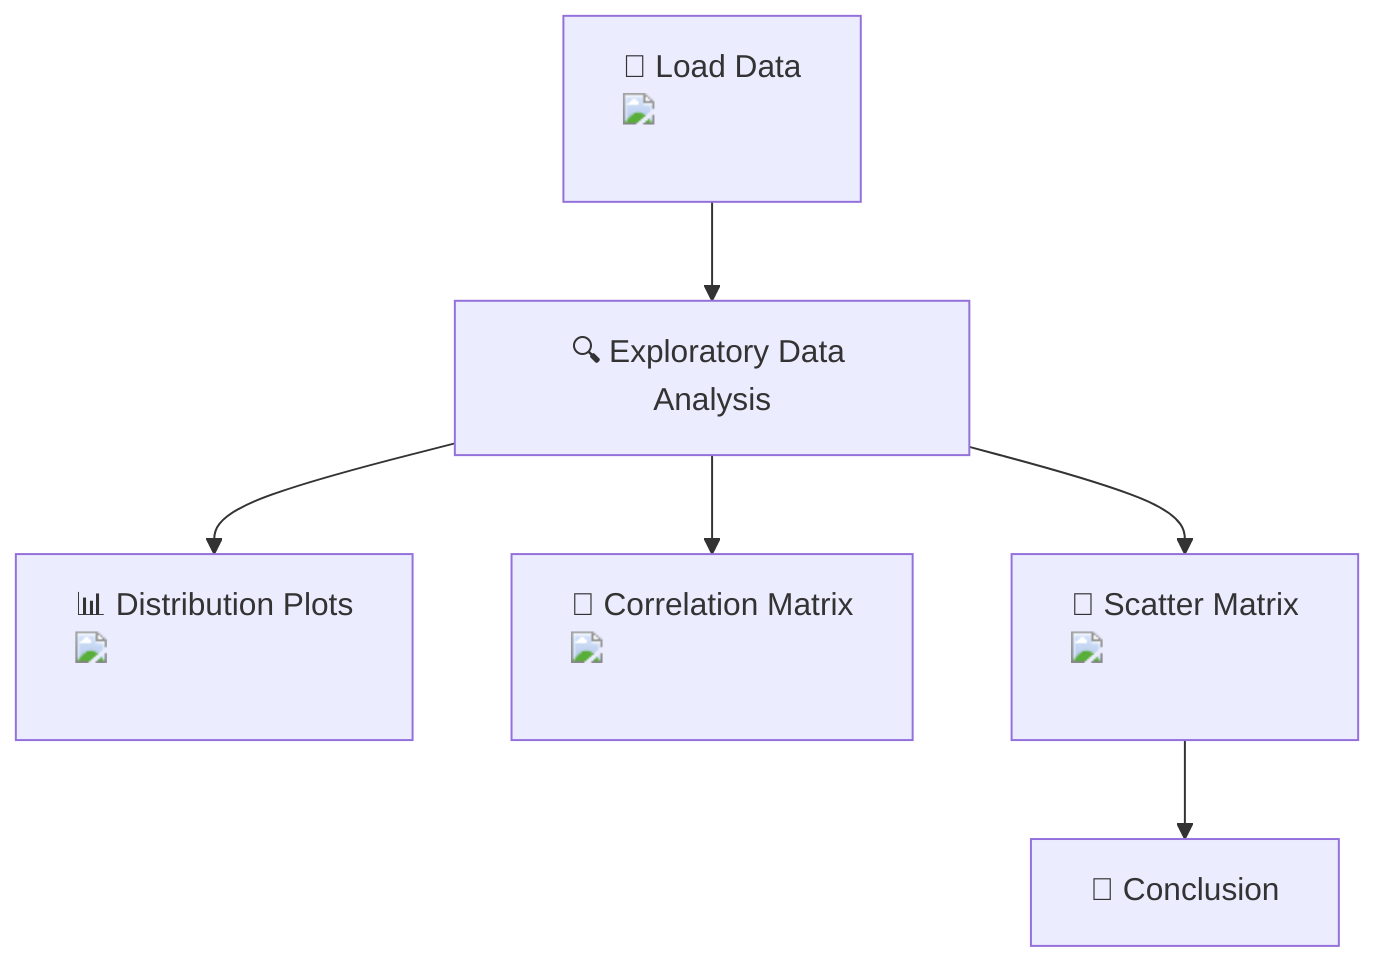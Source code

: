 flowchart TD
    A["📂 Load Data <img src='icons/file.svg'/> <br/>"] --> B["🔍 Exploratory Data Analysis"]
    B --> C["📊 Distribution Plots <img src='dummy_plots/hist_template.svg'/> <br/>"]
    B --> D["🧩 Correlation Matrix <img src='dummy_plots/scatter_plot_template.svg'/> <br/>"]
    B --> E["🔄 Scatter Matrix <img src='dummy_plots/scatter_plot_template.svg'/> <br/>"]
    E --> F["🏁 Conclusion"]